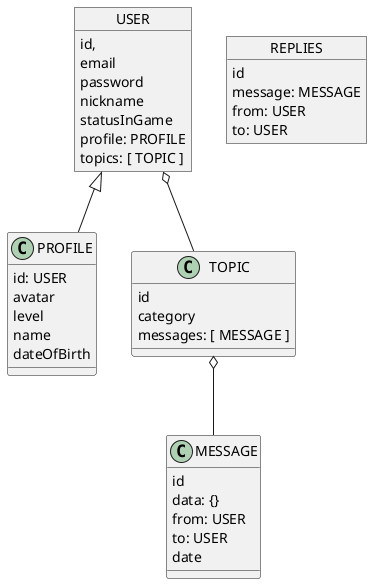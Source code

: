 @startuml

object USER {
  id,
  email
  password
  nickname
  statusInGame

  profile: PROFILE

  topics: [ TOPIC ]
}

USER <|-- PROFILE
USER o-- TOPIC

object PROFILE {
  id: USER
  avatar
  level
  name
  dateOfBirth
}

object TOPIC {
  id
  category
  messages: [ MESSAGE ]
}

TOPIC o-- MESSAGE

object MESSAGE {
  id
  data: {}
  from: USER
  to: USER
  date
}

object REPLIES {
  id
  message: MESSAGE
  from: USER
  to: USER
}

@enduml